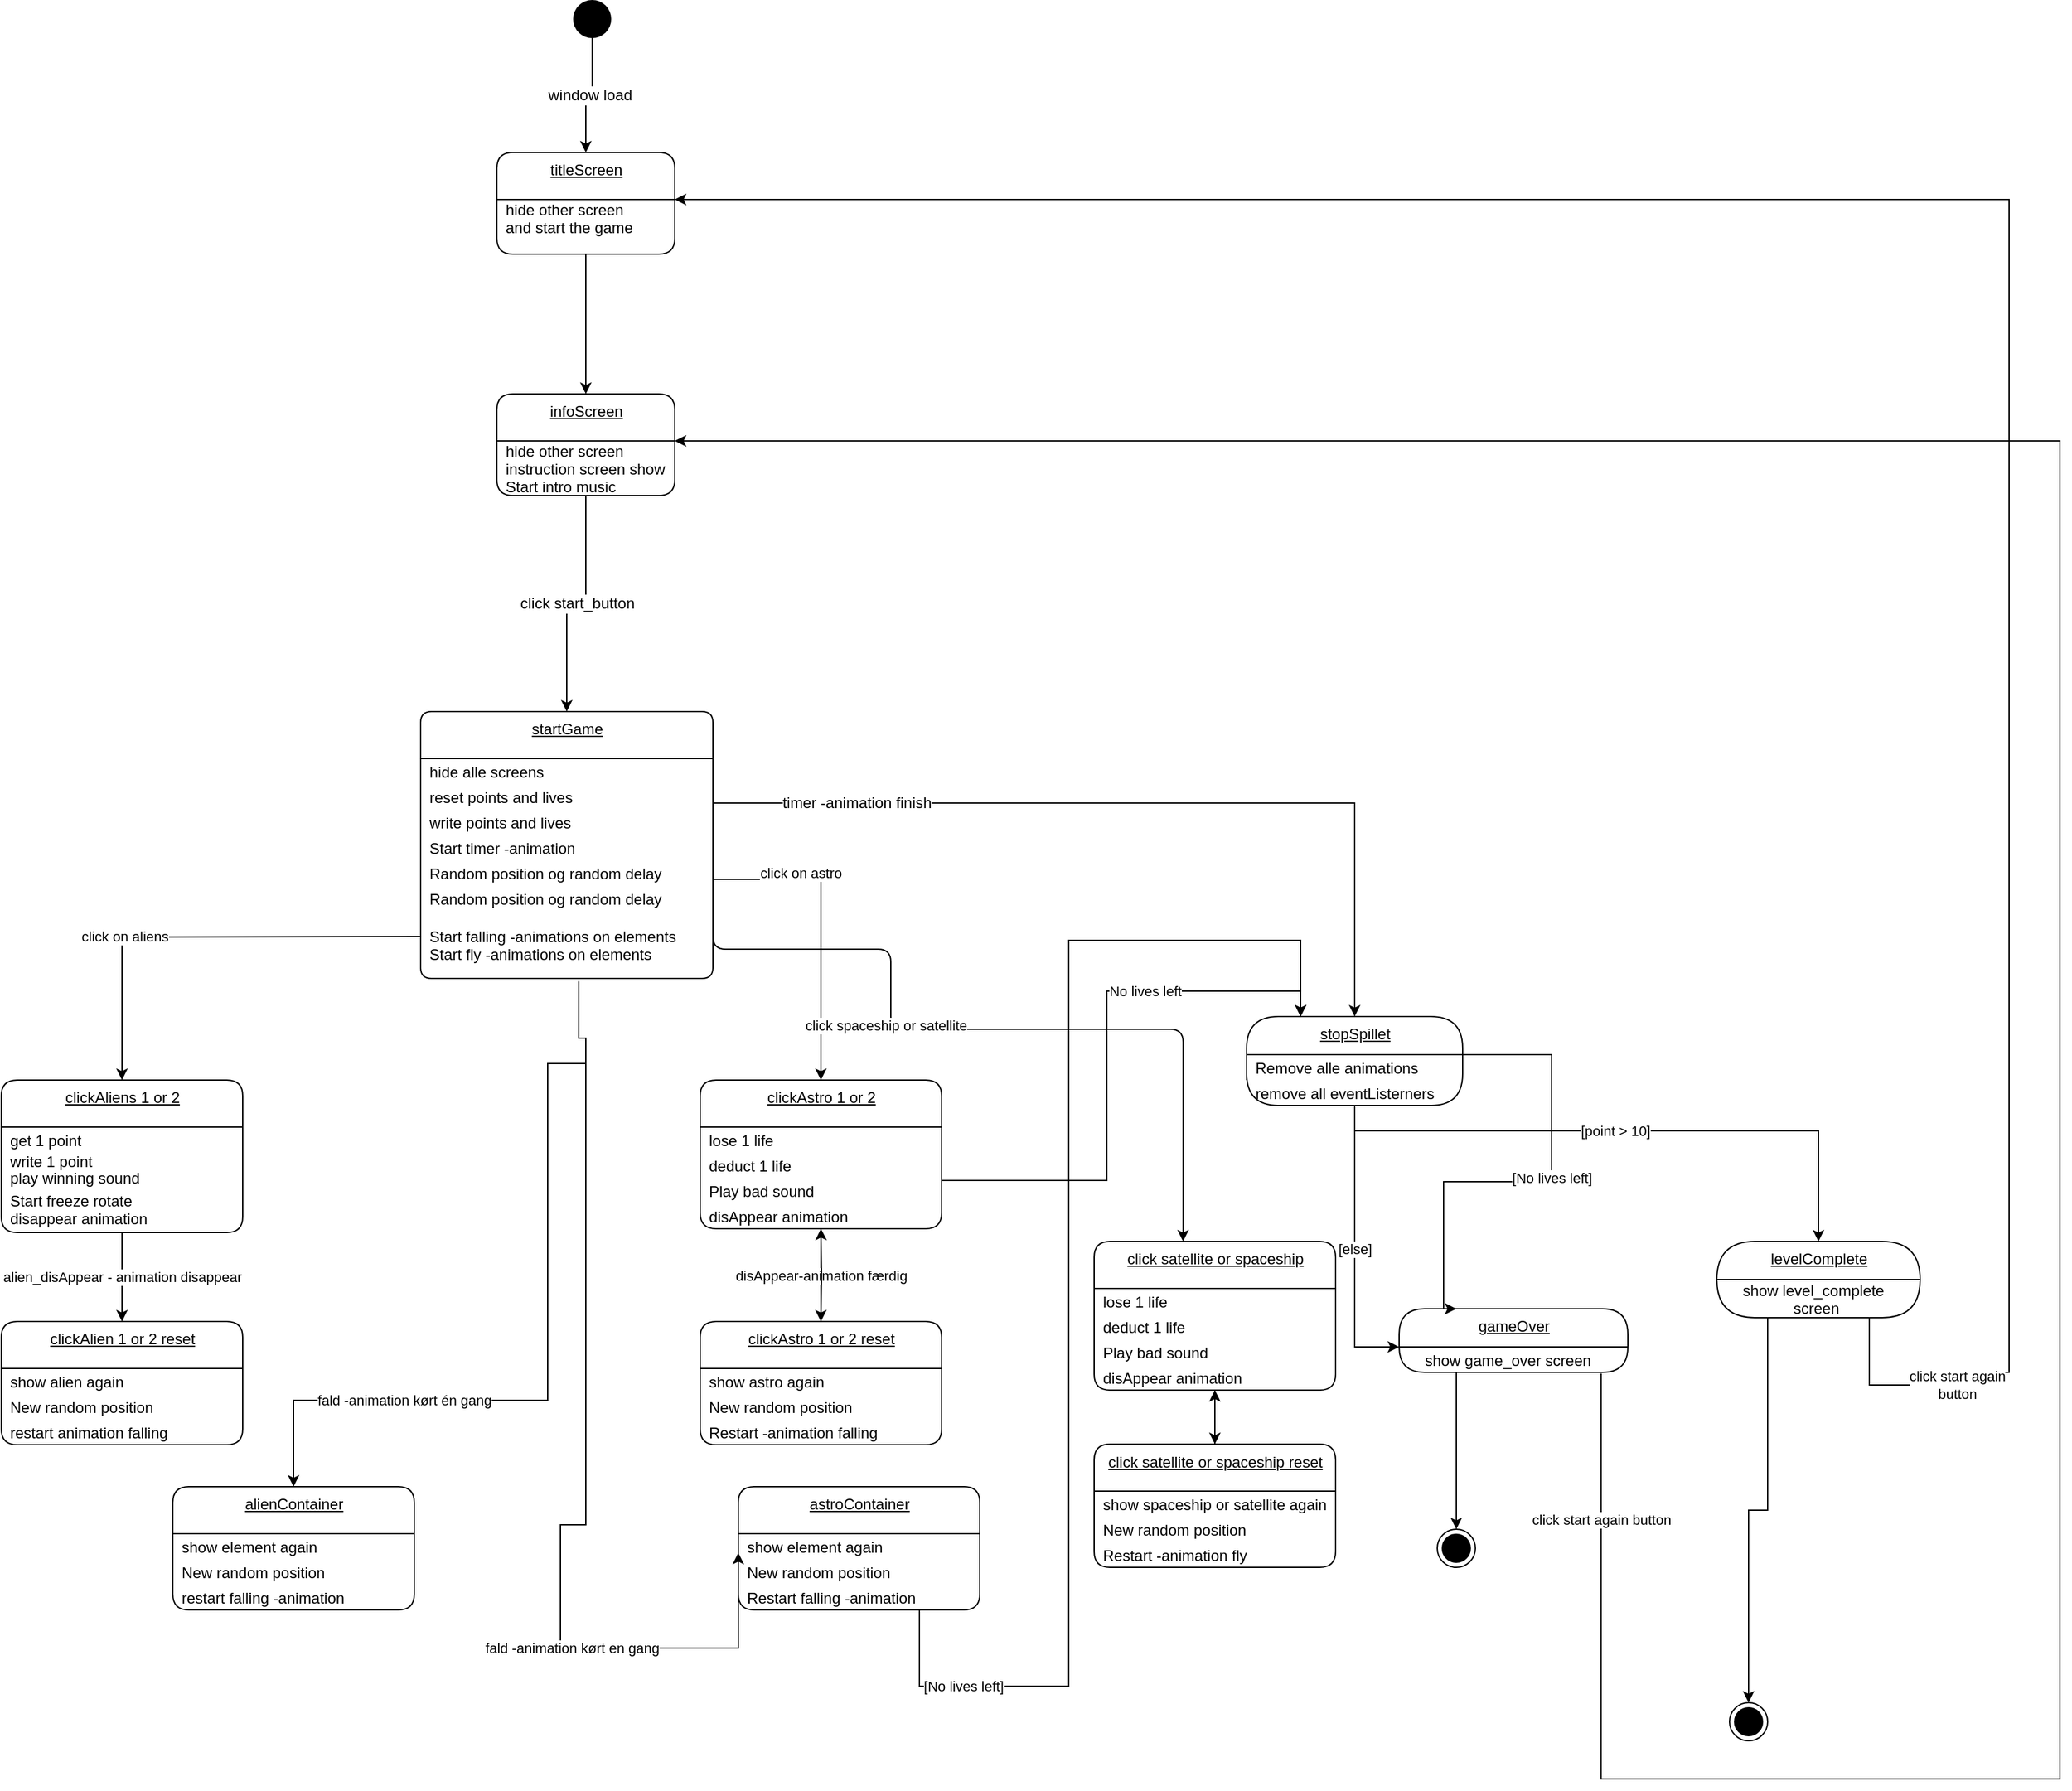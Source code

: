 <mxfile>
    <diagram id="dPa3eCRp1KqCvTpyh3m8" name="Page-1">
        <mxGraphModel dx="1380" dy="2752" grid="1" gridSize="10" guides="1" tooltips="1" connect="1" arrows="1" fold="1" page="1" pageScale="1" pageWidth="827" pageHeight="1169" math="0" shadow="0">
            <root>
                <mxCell id="0"/>
                <mxCell id="1" parent="0"/>
                <mxCell id="23" value="&lt;span style=&quot;font-size: 12px&quot;&gt;window load&lt;/span&gt;" style="edgeStyle=orthogonalEdgeStyle;rounded=0;orthogonalLoop=1;jettySize=auto;html=1;exitX=0.5;exitY=1;exitDx=0;exitDy=0;entryX=0.5;entryY=0;entryDx=0;entryDy=0;" parent="1" source="2" target="63" edge="1">
                    <mxGeometry relative="1" as="geometry">
                        <mxPoint x="260" y="80" as="targetPoint"/>
                    </mxGeometry>
                </mxCell>
                <mxCell id="2" value="" style="ellipse;fillColor=#000000;strokeColor=none;" parent="1" vertex="1">
                    <mxGeometry x="460" y="-400" width="30" height="30" as="geometry"/>
                </mxCell>
                <mxCell id="25" value="startGame" style="swimlane;fontStyle=4;align=center;verticalAlign=top;childLayout=stackLayout;horizontal=1;startSize=37;horizontalStack=0;resizeParent=1;resizeParentMax=0;resizeLast=0;collapsible=0;marginBottom=0;html=1;rounded=1;absoluteArcSize=1;arcSize=17;" parent="1" vertex="1">
                    <mxGeometry x="340" y="160" width="230" height="210" as="geometry"/>
                </mxCell>
                <mxCell id="26" value="hide alle screens" style="fillColor=none;strokeColor=none;align=left;verticalAlign=middle;spacingLeft=5;" parent="25" vertex="1">
                    <mxGeometry y="37" width="230" height="20" as="geometry"/>
                </mxCell>
                <mxCell id="46" value="reset points and lives" style="fillColor=none;strokeColor=none;align=left;verticalAlign=middle;spacingLeft=5;" parent="25" vertex="1">
                    <mxGeometry y="57" width="230" height="20" as="geometry"/>
                </mxCell>
                <mxCell id="47" value="write points and lives" style="fillColor=none;strokeColor=none;align=left;verticalAlign=middle;spacingLeft=5;" parent="25" vertex="1">
                    <mxGeometry y="77" width="230" height="20" as="geometry"/>
                </mxCell>
                <mxCell id="49" value="Start timer -animation" style="fillColor=none;strokeColor=none;align=left;verticalAlign=middle;spacingLeft=5;" parent="25" vertex="1">
                    <mxGeometry y="97" width="230" height="20" as="geometry"/>
                </mxCell>
                <mxCell id="50" value="Random position og random delay" style="fillColor=none;strokeColor=none;align=left;verticalAlign=middle;spacingLeft=5;" parent="25" vertex="1">
                    <mxGeometry y="117" width="230" height="20" as="geometry"/>
                </mxCell>
                <mxCell id="51" value="Random position og random delay" style="fillColor=none;strokeColor=none;align=left;verticalAlign=middle;spacingLeft=5;" parent="25" vertex="1">
                    <mxGeometry y="137" width="230" height="20" as="geometry"/>
                </mxCell>
                <mxCell id="52" value="Start falling -animations on elements&#10;Start fly -animations on elements" style="fillColor=none;strokeColor=none;align=left;verticalAlign=middle;spacingLeft=5;" parent="25" vertex="1">
                    <mxGeometry y="157" width="230" height="53" as="geometry"/>
                </mxCell>
                <mxCell id="53" value="&lt;span style=&quot;font-size: 12px&quot;&gt;click start_button&lt;/span&gt;" style="edgeStyle=orthogonalEdgeStyle;rounded=0;orthogonalLoop=1;jettySize=auto;html=1;exitX=0.5;exitY=1;exitDx=0;exitDy=0;entryX=0.5;entryY=0;entryDx=0;entryDy=0;" parent="1" source="138" target="25" edge="1">
                    <mxGeometry relative="1" as="geometry">
                        <mxPoint x="475" y="157" as="sourcePoint"/>
                    </mxGeometry>
                </mxCell>
                <mxCell id="55" value="clickAliens 1 or 2" style="swimlane;fontStyle=4;align=center;verticalAlign=top;childLayout=stackLayout;horizontal=1;startSize=37;horizontalStack=0;resizeParent=1;resizeParentMax=0;resizeLast=0;collapsible=0;marginBottom=0;html=1;rounded=1;absoluteArcSize=1;arcSize=25;" parent="1" vertex="1">
                    <mxGeometry x="10" y="450" width="190" height="120" as="geometry"/>
                </mxCell>
                <mxCell id="56" value="get 1 point" style="fillColor=none;strokeColor=none;align=left;verticalAlign=middle;spacingLeft=5;" parent="55" vertex="1">
                    <mxGeometry y="37" width="190" height="20" as="geometry"/>
                </mxCell>
                <mxCell id="57" value="write 1 point" style="fillColor=none;strokeColor=none;align=left;verticalAlign=middle;spacingLeft=5;" parent="55" vertex="1">
                    <mxGeometry y="57" width="190" height="13" as="geometry"/>
                </mxCell>
                <mxCell id="131" value="play winning sound" style="fillColor=none;strokeColor=none;align=left;verticalAlign=middle;spacingLeft=5;" parent="55" vertex="1">
                    <mxGeometry y="70" width="190" height="13" as="geometry"/>
                </mxCell>
                <mxCell id="58" value="Start freeze rotate &#10;disappear animation" style="fillColor=none;strokeColor=none;align=left;verticalAlign=middle;spacingLeft=5;" parent="55" vertex="1">
                    <mxGeometry y="83" width="190" height="37" as="geometry"/>
                </mxCell>
                <mxCell id="63" value="titleScreen" style="swimlane;fontStyle=4;align=center;verticalAlign=top;childLayout=stackLayout;horizontal=1;startSize=37;horizontalStack=0;resizeParent=1;resizeParentMax=0;resizeLast=0;collapsible=0;marginBottom=0;html=1;rounded=1;absoluteArcSize=1;arcSize=25;" parent="1" vertex="1">
                    <mxGeometry x="400" y="-280" width="140" height="80" as="geometry"/>
                </mxCell>
                <mxCell id="64" value="hide other screen &#10;and start the game&#10;" style="fillColor=none;strokeColor=none;align=left;verticalAlign=middle;spacingLeft=5;" parent="63" vertex="1">
                    <mxGeometry y="37" width="140" height="43" as="geometry"/>
                </mxCell>
                <mxCell id="68" value="clickAlien 1 or 2 reset&lt;br&gt;" style="swimlane;fontStyle=4;align=center;verticalAlign=top;childLayout=stackLayout;horizontal=1;startSize=37;horizontalStack=0;resizeParent=1;resizeParentMax=0;resizeLast=0;collapsible=0;marginBottom=0;html=1;rounded=1;absoluteArcSize=1;arcSize=25;" parent="1" vertex="1">
                    <mxGeometry x="10" y="640" width="190" height="97" as="geometry"/>
                </mxCell>
                <mxCell id="69" value="show alien again" style="fillColor=none;strokeColor=none;align=left;verticalAlign=middle;spacingLeft=5;" parent="68" vertex="1">
                    <mxGeometry y="37" width="190" height="20" as="geometry"/>
                </mxCell>
                <mxCell id="70" value="New random position" style="fillColor=none;strokeColor=none;align=left;verticalAlign=middle;spacingLeft=5;" parent="68" vertex="1">
                    <mxGeometry y="57" width="190" height="20" as="geometry"/>
                </mxCell>
                <mxCell id="71" value="restart animation falling" style="fillColor=none;strokeColor=none;align=left;verticalAlign=middle;spacingLeft=5;" parent="68" vertex="1">
                    <mxGeometry y="77" width="190" height="20" as="geometry"/>
                </mxCell>
                <mxCell id="72" value="alien_disAppear - animation disappear" style="edgeStyle=orthogonalEdgeStyle;rounded=0;orthogonalLoop=1;jettySize=auto;html=1;exitX=0.5;exitY=1;exitDx=0;exitDy=0;entryX=0.5;entryY=0;entryDx=0;entryDy=0;" parent="1" source="58" target="68" edge="1">
                    <mxGeometry relative="1" as="geometry"/>
                </mxCell>
                <mxCell id="73" value="click on aliens" style="edgeStyle=orthogonalEdgeStyle;rounded=0;orthogonalLoop=1;jettySize=auto;html=1;exitX=0;exitY=0;exitDx=0;exitDy=0;entryX=0.5;entryY=0;entryDx=0;entryDy=0;" parent="1" target="55" edge="1">
                    <mxGeometry x="0.334" relative="1" as="geometry">
                        <mxPoint x="-1" as="offset"/>
                        <mxPoint x="340" y="337" as="sourcePoint"/>
                    </mxGeometry>
                </mxCell>
                <mxCell id="74" value="fald -animation kørt én gang" style="edgeStyle=orthogonalEdgeStyle;rounded=0;orthogonalLoop=1;jettySize=auto;html=1;entryX=0.5;entryY=0;entryDx=0;entryDy=0;" parent="1" target="110" edge="1">
                    <mxGeometry x="0.445" relative="1" as="geometry">
                        <mxPoint x="470" y="437" as="sourcePoint"/>
                        <mxPoint x="271" y="770" as="targetPoint"/>
                        <Array as="points">
                            <mxPoint x="440" y="437"/>
                            <mxPoint x="440" y="702"/>
                            <mxPoint x="240" y="702"/>
                        </Array>
                        <mxPoint x="-1" as="offset"/>
                    </mxGeometry>
                </mxCell>
                <mxCell id="120" value="No lives left" style="edgeStyle=orthogonalEdgeStyle;rounded=0;orthogonalLoop=1;jettySize=auto;html=1;exitX=1;exitY=0.5;exitDx=0;exitDy=0;entryX=0.25;entryY=0;entryDx=0;entryDy=0;" parent="1" source="75" target="88" edge="1">
                    <mxGeometry x="0.393" relative="1" as="geometry">
                        <Array as="points">
                            <mxPoint x="880" y="529"/>
                            <mxPoint x="880" y="380"/>
                            <mxPoint x="1033" y="380"/>
                        </Array>
                        <mxPoint x="1" as="offset"/>
                    </mxGeometry>
                </mxCell>
                <mxCell id="75" value="clickAstro 1 or 2" style="swimlane;fontStyle=4;align=center;verticalAlign=top;childLayout=stackLayout;horizontal=1;startSize=37;horizontalStack=0;resizeParent=1;resizeParentMax=0;resizeLast=0;collapsible=0;marginBottom=0;html=1;rounded=1;absoluteArcSize=1;arcSize=25;" parent="1" vertex="1">
                    <mxGeometry x="560" y="450" width="190" height="117" as="geometry"/>
                </mxCell>
                <mxCell id="76" value="lose 1 life" style="fillColor=none;strokeColor=none;align=left;verticalAlign=middle;spacingLeft=5;" parent="75" vertex="1">
                    <mxGeometry y="37" width="190" height="20" as="geometry"/>
                </mxCell>
                <mxCell id="77" value="deduct 1 life " style="fillColor=none;strokeColor=none;align=left;verticalAlign=middle;spacingLeft=5;" parent="75" vertex="1">
                    <mxGeometry y="57" width="190" height="20" as="geometry"/>
                </mxCell>
                <mxCell id="132" value="Play bad sound" style="fillColor=none;strokeColor=none;align=left;verticalAlign=middle;spacingLeft=5;" parent="75" vertex="1">
                    <mxGeometry y="77" width="190" height="20" as="geometry"/>
                </mxCell>
                <mxCell id="78" value="disAppear animation" style="fillColor=none;strokeColor=none;align=left;verticalAlign=middle;spacingLeft=5;" parent="75" vertex="1">
                    <mxGeometry y="97" width="190" height="20" as="geometry"/>
                </mxCell>
                <mxCell id="79" value="clickAstro 1 or 2 reset&lt;br&gt;" style="swimlane;fontStyle=4;align=center;verticalAlign=top;childLayout=stackLayout;horizontal=1;startSize=37;horizontalStack=0;resizeParent=1;resizeParentMax=0;resizeLast=0;collapsible=0;marginBottom=0;html=1;rounded=1;absoluteArcSize=1;arcSize=25;" parent="1" vertex="1">
                    <mxGeometry x="560" y="640" width="190" height="97" as="geometry"/>
                </mxCell>
                <mxCell id="80" value="show astro again" style="fillColor=none;strokeColor=none;align=left;verticalAlign=middle;spacingLeft=5;" parent="79" vertex="1">
                    <mxGeometry y="37" width="190" height="20" as="geometry"/>
                </mxCell>
                <mxCell id="81" value="New random position" style="fillColor=none;strokeColor=none;align=left;verticalAlign=middle;spacingLeft=5;" parent="79" vertex="1">
                    <mxGeometry y="57" width="190" height="20" as="geometry"/>
                </mxCell>
                <mxCell id="82" value="Restart -animation falling" style="fillColor=none;strokeColor=none;align=left;verticalAlign=middle;spacingLeft=5;" parent="79" vertex="1">
                    <mxGeometry y="77" width="190" height="20" as="geometry"/>
                </mxCell>
                <mxCell id="83" value="disAppear-animation færdig" style="edgeStyle=orthogonalEdgeStyle;rounded=0;orthogonalLoop=1;jettySize=auto;html=1;exitX=0.5;exitY=1;exitDx=0;exitDy=0;entryX=0.5;entryY=0;entryDx=0;entryDy=0;" parent="1" source="78" target="79" edge="1">
                    <mxGeometry relative="1" as="geometry"/>
                </mxCell>
                <mxCell id="84" value="click on astro" style="edgeStyle=orthogonalEdgeStyle;rounded=0;orthogonalLoop=1;jettySize=auto;html=1;exitX=1;exitY=0.75;exitDx=0;exitDy=0;entryX=0.5;entryY=0;entryDx=0;entryDy=0;" parent="1" source="50" target="75" edge="1">
                    <mxGeometry x="-0.437" y="5" relative="1" as="geometry">
                        <mxPoint as="offset"/>
                    </mxGeometry>
                </mxCell>
                <mxCell id="85" value="fald -animation kørt en gang" style="edgeStyle=orthogonalEdgeStyle;rounded=0;orthogonalLoop=1;jettySize=auto;html=1;entryX=0;entryY=0.75;entryDx=0;entryDy=0;exitX=0.541;exitY=1.043;exitDx=0;exitDy=0;exitPerimeter=0;" parent="1" source="52" target="129" edge="1">
                    <mxGeometry x="0.458" relative="1" as="geometry">
                        <mxPoint x="470" y="417" as="sourcePoint"/>
                        <mxPoint x="640" y="702" as="targetPoint"/>
                        <Array as="points">
                            <mxPoint x="464" y="417"/>
                            <mxPoint x="470" y="417"/>
                            <mxPoint x="470" y="800"/>
                            <mxPoint x="450" y="800"/>
                            <mxPoint x="450" y="897"/>
                            <mxPoint x="590" y="897"/>
                        </Array>
                        <mxPoint x="1" as="offset"/>
                    </mxGeometry>
                </mxCell>
                <mxCell id="87" value="&lt;span style=&quot;font-size: 12px&quot;&gt;timer -animation finish&lt;/span&gt;" style="edgeStyle=orthogonalEdgeStyle;rounded=0;orthogonalLoop=1;jettySize=auto;html=1;entryX=0.5;entryY=0;entryDx=0;entryDy=0;exitX=1;exitY=0.75;exitDx=0;exitDy=0;" parent="1" source="46" target="88" edge="1">
                    <mxGeometry x="-0.665" relative="1" as="geometry">
                        <mxPoint x="740.0" y="120" as="sourcePoint"/>
                        <mxPoint x="765" y="87" as="targetPoint"/>
                        <mxPoint as="offset"/>
                    </mxGeometry>
                </mxCell>
                <mxCell id="88" value="stopSpillet" style="swimlane;fontStyle=4;align=center;verticalAlign=top;childLayout=stackLayout;horizontal=1;startSize=30;horizontalStack=0;resizeParent=1;resizeParentMax=0;resizeLast=0;collapsible=0;marginBottom=0;html=1;rounded=1;absoluteArcSize=1;arcSize=50;" parent="1" vertex="1">
                    <mxGeometry x="990" y="400" width="170" height="70" as="geometry"/>
                </mxCell>
                <mxCell id="89" value="Remove alle animations" style="fillColor=none;strokeColor=none;align=left;verticalAlign=middle;spacingLeft=5;" parent="88" vertex="1">
                    <mxGeometry y="30" width="170" height="20" as="geometry"/>
                </mxCell>
                <mxCell id="90" value="remove all eventListerners" style="fillColor=none;strokeColor=none;align=left;verticalAlign=middle;spacingLeft=5;" parent="88" vertex="1">
                    <mxGeometry y="50" width="170" height="20" as="geometry"/>
                </mxCell>
                <mxCell id="91" value="[point &amp;gt; 10]" style="edgeStyle=orthogonalEdgeStyle;rounded=0;orthogonalLoop=1;jettySize=auto;html=1;exitX=0.5;exitY=1;exitDx=0;exitDy=0;entryX=0.5;entryY=0;entryDx=0;entryDy=0;" parent="1" source="90" target="92" edge="1">
                    <mxGeometry x="-0.046" relative="1" as="geometry">
                        <mxPoint x="1060" y="520" as="targetPoint"/>
                        <Array as="points">
                            <mxPoint x="1075" y="490"/>
                            <mxPoint x="1440" y="490"/>
                        </Array>
                        <mxPoint as="offset"/>
                    </mxGeometry>
                </mxCell>
                <mxCell id="92" value="levelComplete" style="swimlane;fontStyle=4;align=center;verticalAlign=top;childLayout=stackLayout;horizontal=1;startSize=30;horizontalStack=0;resizeParent=1;resizeParentMax=0;resizeLast=0;collapsible=0;marginBottom=0;html=1;rounded=1;absoluteArcSize=1;arcSize=92;" parent="1" vertex="1">
                    <mxGeometry x="1360" y="577" width="160" height="60" as="geometry"/>
                </mxCell>
                <mxCell id="93" value="    show level_complete &#10;                screen" style="fillColor=none;strokeColor=none;align=left;verticalAlign=middle;spacingLeft=5;" parent="92" vertex="1">
                    <mxGeometry y="30" width="160" height="30" as="geometry"/>
                </mxCell>
                <mxCell id="94" style="edgeStyle=orthogonalEdgeStyle;rounded=0;orthogonalLoop=1;jettySize=auto;html=1;exitX=0.25;exitY=1;exitDx=0;exitDy=0;entryX=0.5;entryY=0;entryDx=0;entryDy=0;" parent="1" source="93" target="102" edge="1">
                    <mxGeometry relative="1" as="geometry">
                        <mxPoint x="1185" y="620" as="targetPoint"/>
                    </mxGeometry>
                </mxCell>
                <mxCell id="95" value="gameOver" style="swimlane;fontStyle=4;align=center;verticalAlign=top;childLayout=stackLayout;horizontal=1;startSize=30;horizontalStack=0;resizeParent=1;resizeParentMax=0;resizeLast=0;collapsible=0;marginBottom=0;html=1;rounded=1;absoluteArcSize=1;arcSize=92;" parent="1" vertex="1">
                    <mxGeometry x="1110" y="630" width="180" height="50" as="geometry"/>
                </mxCell>
                <mxCell id="96" value="    show game_over screen" style="fillColor=none;strokeColor=none;align=left;verticalAlign=middle;spacingLeft=5;" parent="95" vertex="1">
                    <mxGeometry y="30" width="180" height="20" as="geometry"/>
                </mxCell>
                <mxCell id="98" value="[else]" style="edgeStyle=orthogonalEdgeStyle;rounded=0;orthogonalLoop=1;jettySize=auto;html=1;exitX=0.5;exitY=1;exitDx=0;exitDy=0;entryX=0;entryY=0;entryDx=0;entryDy=0;" parent="1" source="90" target="96" edge="1">
                    <mxGeometry relative="1" as="geometry">
                        <mxPoint x="1100" y="660" as="targetPoint"/>
                        <Array as="points">
                            <mxPoint x="1075" y="660"/>
                        </Array>
                    </mxGeometry>
                </mxCell>
                <mxCell id="99" style="edgeStyle=orthogonalEdgeStyle;rounded=0;orthogonalLoop=1;jettySize=auto;html=1;exitX=0;exitY=0;exitDx=0;exitDy=0;entryX=0.25;entryY=0;entryDx=0;entryDy=0;" parent="1" source="90" target="95" edge="1">
                    <mxGeometry relative="1" as="geometry">
                        <mxPoint x="939" y="530" as="targetPoint"/>
                        <Array as="points">
                            <mxPoint x="990" y="430"/>
                            <mxPoint x="1230" y="430"/>
                            <mxPoint x="1230" y="530"/>
                            <mxPoint x="1145" y="530"/>
                            <mxPoint x="1145" y="630"/>
                        </Array>
                    </mxGeometry>
                </mxCell>
                <mxCell id="100" value="[No lives left]" style="edgeLabel;html=1;align=center;verticalAlign=middle;resizable=0;points=[];" parent="99" vertex="1" connectable="0">
                    <mxGeometry x="0.285" relative="1" as="geometry">
                        <mxPoint as="offset"/>
                    </mxGeometry>
                </mxCell>
                <mxCell id="101" value="" style="ellipse;html=1;shape=endState;fillColor=#000000;strokeColor=#000000;" parent="1" vertex="1">
                    <mxGeometry x="1140" y="803.5" width="30" height="30" as="geometry"/>
                </mxCell>
                <mxCell id="102" value="" style="ellipse;html=1;shape=endState;fillColor=#000000;strokeColor=#000000;" parent="1" vertex="1">
                    <mxGeometry x="1370" y="940" width="30" height="30" as="geometry"/>
                </mxCell>
                <mxCell id="103" value="click start again button" style="edgeStyle=orthogonalEdgeStyle;rounded=0;orthogonalLoop=1;jettySize=auto;html=1;entryX=1;entryY=0;entryDx=0;entryDy=0;exitX=0.883;exitY=1.045;exitDx=0;exitDy=0;exitPerimeter=0;" parent="1" source="96" target="138" edge="1">
                    <mxGeometry x="-0.918" relative="1" as="geometry">
                        <mxPoint x="710" y="263" as="targetPoint"/>
                        <Array as="points">
                            <mxPoint x="1269" y="1000"/>
                            <mxPoint x="1630" y="1000"/>
                            <mxPoint x="1630" y="-53"/>
                        </Array>
                        <mxPoint y="-1" as="offset"/>
                        <mxPoint x="1270" y="690" as="sourcePoint"/>
                    </mxGeometry>
                </mxCell>
                <mxCell id="104" value="click start again&lt;br&gt;button" style="edgeStyle=orthogonalEdgeStyle;rounded=0;orthogonalLoop=1;jettySize=auto;html=1;exitX=0.75;exitY=1;exitDx=0;exitDy=0;entryX=1;entryY=0;entryDx=0;entryDy=0;" parent="1" source="93" target="64" edge="1">
                    <mxGeometry x="-0.885" relative="1" as="geometry">
                        <mxPoint x="1255" y="780" as="targetPoint"/>
                        <Array as="points">
                            <mxPoint x="1480" y="690"/>
                            <mxPoint x="1550" y="690"/>
                            <mxPoint x="1550" y="680"/>
                            <mxPoint x="1590" y="680"/>
                            <mxPoint x="1590" y="-243"/>
                        </Array>
                        <mxPoint x="-1" as="offset"/>
                    </mxGeometry>
                </mxCell>
                <mxCell id="109" style="edgeStyle=orthogonalEdgeStyle;rounded=0;orthogonalLoop=1;jettySize=auto;html=1;exitX=0.25;exitY=1;exitDx=0;exitDy=0;" parent="1" source="96" target="101" edge="1">
                    <mxGeometry relative="1" as="geometry">
                        <Array as="points">
                            <mxPoint x="1155" y="775"/>
                        </Array>
                    </mxGeometry>
                </mxCell>
                <mxCell id="110" value="alienContainer" style="swimlane;fontStyle=4;align=center;verticalAlign=top;childLayout=stackLayout;horizontal=1;startSize=37;horizontalStack=0;resizeParent=1;resizeParentMax=0;resizeLast=0;collapsible=0;marginBottom=0;html=1;rounded=1;absoluteArcSize=1;arcSize=25;" parent="1" vertex="1">
                    <mxGeometry x="145" y="770" width="190" height="97" as="geometry"/>
                </mxCell>
                <mxCell id="111" value="show element again" style="fillColor=none;strokeColor=none;align=left;verticalAlign=middle;spacingLeft=5;" parent="110" vertex="1">
                    <mxGeometry y="37" width="190" height="20" as="geometry"/>
                </mxCell>
                <mxCell id="116" value="New random position" style="fillColor=none;strokeColor=none;align=left;verticalAlign=middle;spacingLeft=5;" parent="110" vertex="1">
                    <mxGeometry y="57" width="190" height="20" as="geometry"/>
                </mxCell>
                <mxCell id="113" value="restart falling -animation" style="fillColor=none;strokeColor=none;align=left;verticalAlign=middle;spacingLeft=5;" parent="110" vertex="1">
                    <mxGeometry y="77" width="190" height="20" as="geometry"/>
                </mxCell>
                <mxCell id="119" value="[No lives left]" style="edgeStyle=orthogonalEdgeStyle;rounded=0;orthogonalLoop=1;jettySize=auto;html=1;entryX=0.25;entryY=0;entryDx=0;entryDy=0;exitX=0.75;exitY=1;exitDx=0;exitDy=0;" parent="1" source="125" target="88" edge="1">
                    <mxGeometry x="-0.813" relative="1" as="geometry">
                        <mxPoint x="870" y="870" as="targetPoint"/>
                        <Array as="points">
                            <mxPoint x="732" y="927"/>
                            <mxPoint x="850" y="927"/>
                            <mxPoint x="850" y="340"/>
                            <mxPoint x="1032" y="340"/>
                        </Array>
                        <mxPoint as="offset"/>
                        <mxPoint x="710" y="900" as="sourcePoint"/>
                    </mxGeometry>
                </mxCell>
                <mxCell id="121" value="" style="edgeStyle=orthogonalEdgeStyle;rounded=0;orthogonalLoop=1;jettySize=auto;html=1;" parent="1" target="78" edge="1">
                    <mxGeometry relative="1" as="geometry">
                        <mxPoint x="655" y="640" as="sourcePoint"/>
                    </mxGeometry>
                </mxCell>
                <mxCell id="122" value="astroContainer" style="swimlane;fontStyle=4;align=center;verticalAlign=top;childLayout=stackLayout;horizontal=1;startSize=37;horizontalStack=0;resizeParent=1;resizeParentMax=0;resizeLast=0;collapsible=0;marginBottom=0;html=1;rounded=1;absoluteArcSize=1;arcSize=25;" parent="1" vertex="1">
                    <mxGeometry x="590" y="770" width="190" height="97" as="geometry"/>
                </mxCell>
                <mxCell id="129" value="show element again" style="fillColor=none;strokeColor=none;align=left;verticalAlign=middle;spacingLeft=5;" parent="122" vertex="1">
                    <mxGeometry y="37" width="190" height="20" as="geometry"/>
                </mxCell>
                <mxCell id="124" value="New random position" style="fillColor=none;strokeColor=none;align=left;verticalAlign=middle;spacingLeft=5;" parent="122" vertex="1">
                    <mxGeometry y="57" width="190" height="20" as="geometry"/>
                </mxCell>
                <mxCell id="125" value="Restart falling -animation" style="fillColor=none;strokeColor=none;align=left;verticalAlign=middle;spacingLeft=5;" parent="122" vertex="1">
                    <mxGeometry y="77" width="190" height="20" as="geometry"/>
                </mxCell>
                <mxCell id="134" style="edgeStyle=none;html=1;entryX=0.5;entryY=0;entryDx=0;entryDy=0;" parent="1" source="64" edge="1">
                    <mxGeometry relative="1" as="geometry">
                        <mxPoint x="470" y="-90.0" as="targetPoint"/>
                    </mxGeometry>
                </mxCell>
                <mxCell id="137" value="infoScreen" style="swimlane;fontStyle=4;align=center;verticalAlign=top;childLayout=stackLayout;horizontal=1;startSize=37;horizontalStack=0;resizeParent=1;resizeParentMax=0;resizeLast=0;collapsible=0;marginBottom=0;html=1;rounded=1;absoluteArcSize=1;arcSize=25;" parent="1" vertex="1">
                    <mxGeometry x="400" y="-90" width="140" height="80" as="geometry"/>
                </mxCell>
                <mxCell id="138" value="hide other screen&#10;instruction screen show&#10;Start intro music" style="fillColor=none;strokeColor=none;align=left;verticalAlign=middle;spacingLeft=5;" parent="137" vertex="1">
                    <mxGeometry y="37" width="140" height="43" as="geometry"/>
                </mxCell>
                <mxCell id="142" value="click satellite or spaceship" style="swimlane;fontStyle=4;align=center;verticalAlign=top;childLayout=stackLayout;horizontal=1;startSize=37;horizontalStack=0;resizeParent=1;resizeParentMax=0;resizeLast=0;collapsible=0;marginBottom=0;html=1;rounded=1;absoluteArcSize=1;arcSize=25;" parent="1" vertex="1">
                    <mxGeometry x="870" y="577" width="190" height="117" as="geometry"/>
                </mxCell>
                <mxCell id="143" value="lose 1 life" style="fillColor=none;strokeColor=none;align=left;verticalAlign=middle;spacingLeft=5;" parent="142" vertex="1">
                    <mxGeometry y="37" width="190" height="20" as="geometry"/>
                </mxCell>
                <mxCell id="144" value="deduct 1 life " style="fillColor=none;strokeColor=none;align=left;verticalAlign=middle;spacingLeft=5;" parent="142" vertex="1">
                    <mxGeometry y="57" width="190" height="20" as="geometry"/>
                </mxCell>
                <mxCell id="145" value="Play bad sound" style="fillColor=none;strokeColor=none;align=left;verticalAlign=middle;spacingLeft=5;" parent="142" vertex="1">
                    <mxGeometry y="77" width="190" height="20" as="geometry"/>
                </mxCell>
                <mxCell id="146" value="disAppear animation" style="fillColor=none;strokeColor=none;align=left;verticalAlign=middle;spacingLeft=5;" parent="142" vertex="1">
                    <mxGeometry y="97" width="190" height="20" as="geometry"/>
                </mxCell>
                <mxCell id="147" style="edgeStyle=orthogonalEdgeStyle;html=1;exitX=1;exitY=0.5;exitDx=0;exitDy=0;" parent="1" source="49" target="142" edge="1">
                    <mxGeometry relative="1" as="geometry">
                        <Array as="points">
                            <mxPoint x="710" y="347"/>
                            <mxPoint x="710" y="410"/>
                            <mxPoint x="940" y="410"/>
                        </Array>
                    </mxGeometry>
                </mxCell>
                <mxCell id="154" value="click spaceship or satellite" style="edgeLabel;html=1;align=center;verticalAlign=middle;resizable=0;points=[];" parent="147" vertex="1" connectable="0">
                    <mxGeometry x="-0.177" y="-4" relative="1" as="geometry">
                        <mxPoint as="offset"/>
                    </mxGeometry>
                </mxCell>
                <mxCell id="152" value="" style="edgeStyle=orthogonalEdgeStyle;html=1;" parent="1" source="148" target="146" edge="1">
                    <mxGeometry relative="1" as="geometry"/>
                </mxCell>
                <mxCell id="148" value="click satellite or spaceship reset" style="swimlane;fontStyle=4;align=center;verticalAlign=top;childLayout=stackLayout;horizontal=1;startSize=37;horizontalStack=0;resizeParent=1;resizeParentMax=0;resizeLast=0;collapsible=0;marginBottom=0;html=1;rounded=1;absoluteArcSize=1;arcSize=25;" parent="1" vertex="1">
                    <mxGeometry x="870" y="736.5" width="190" height="97" as="geometry"/>
                </mxCell>
                <mxCell id="149" value="show spaceship or satellite again" style="fillColor=none;strokeColor=none;align=left;verticalAlign=middle;spacingLeft=5;" parent="148" vertex="1">
                    <mxGeometry y="37" width="190" height="20" as="geometry"/>
                </mxCell>
                <mxCell id="150" value="New random position" style="fillColor=none;strokeColor=none;align=left;verticalAlign=middle;spacingLeft=5;" parent="148" vertex="1">
                    <mxGeometry y="57" width="190" height="20" as="geometry"/>
                </mxCell>
                <mxCell id="151" value="Restart -animation fly" style="fillColor=none;strokeColor=none;align=left;verticalAlign=middle;spacingLeft=5;" parent="148" vertex="1">
                    <mxGeometry y="77" width="190" height="20" as="geometry"/>
                </mxCell>
                <mxCell id="153" style="edgeStyle=orthogonalEdgeStyle;html=1;" parent="1" source="146" target="148" edge="1">
                    <mxGeometry relative="1" as="geometry"/>
                </mxCell>
            </root>
        </mxGraphModel>
    </diagram>
</mxfile>